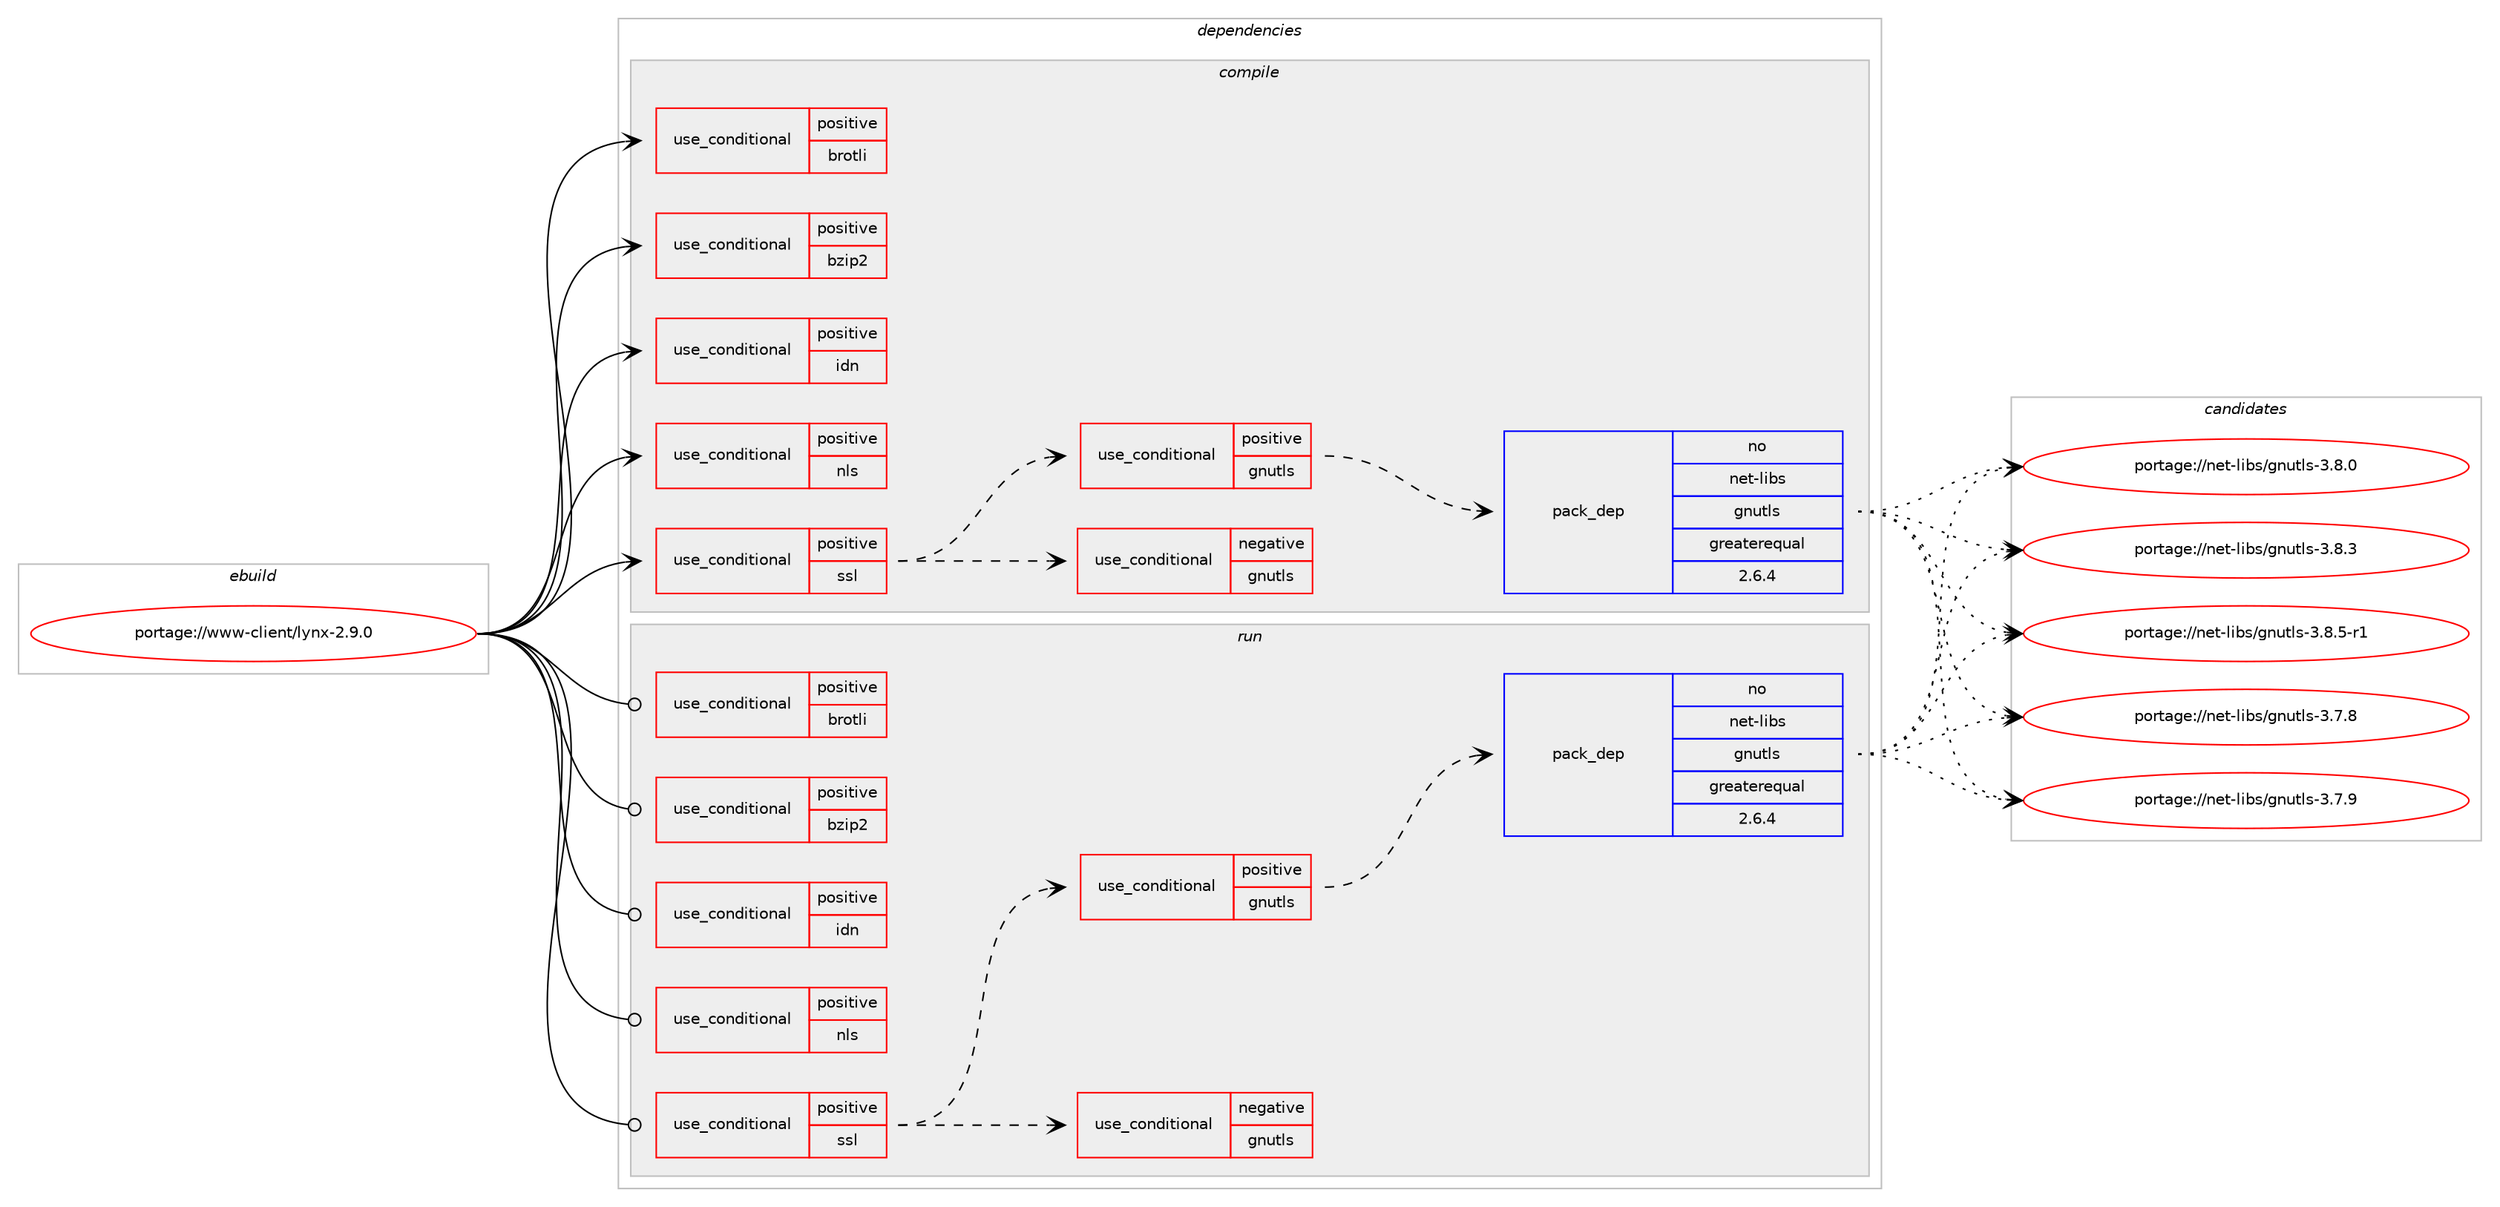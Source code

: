 digraph prolog {

# *************
# Graph options
# *************

newrank=true;
concentrate=true;
compound=true;
graph [rankdir=LR,fontname=Helvetica,fontsize=10,ranksep=1.5];#, ranksep=2.5, nodesep=0.2];
edge  [arrowhead=vee];
node  [fontname=Helvetica,fontsize=10];

# **********
# The ebuild
# **********

subgraph cluster_leftcol {
color=gray;
rank=same;
label=<<i>ebuild</i>>;
id [label="portage://www-client/lynx-2.9.0", color=red, width=4, href="../www-client/lynx-2.9.0.svg"];
}

# ****************
# The dependencies
# ****************

subgraph cluster_midcol {
color=gray;
label=<<i>dependencies</i>>;
subgraph cluster_compile {
fillcolor="#eeeeee";
style=filled;
label=<<i>compile</i>>;
subgraph cond922 {
dependency1709 [label=<<TABLE BORDER="0" CELLBORDER="1" CELLSPACING="0" CELLPADDING="4"><TR><TD ROWSPAN="3" CELLPADDING="10">use_conditional</TD></TR><TR><TD>positive</TD></TR><TR><TD>brotli</TD></TR></TABLE>>, shape=none, color=red];
# *** BEGIN UNKNOWN DEPENDENCY TYPE (TODO) ***
# dependency1709 -> package_dependency(portage://www-client/lynx-2.9.0,install,no,app-arch,brotli,none,[,,],any_same_slot,[])
# *** END UNKNOWN DEPENDENCY TYPE (TODO) ***

}
id:e -> dependency1709:w [weight=20,style="solid",arrowhead="vee"];
subgraph cond923 {
dependency1710 [label=<<TABLE BORDER="0" CELLBORDER="1" CELLSPACING="0" CELLPADDING="4"><TR><TD ROWSPAN="3" CELLPADDING="10">use_conditional</TD></TR><TR><TD>positive</TD></TR><TR><TD>bzip2</TD></TR></TABLE>>, shape=none, color=red];
# *** BEGIN UNKNOWN DEPENDENCY TYPE (TODO) ***
# dependency1710 -> package_dependency(portage://www-client/lynx-2.9.0,install,no,app-arch,bzip2,none,[,,],[],[])
# *** END UNKNOWN DEPENDENCY TYPE (TODO) ***

}
id:e -> dependency1710:w [weight=20,style="solid",arrowhead="vee"];
subgraph cond924 {
dependency1711 [label=<<TABLE BORDER="0" CELLBORDER="1" CELLSPACING="0" CELLPADDING="4"><TR><TD ROWSPAN="3" CELLPADDING="10">use_conditional</TD></TR><TR><TD>positive</TD></TR><TR><TD>idn</TD></TR></TABLE>>, shape=none, color=red];
# *** BEGIN UNKNOWN DEPENDENCY TYPE (TODO) ***
# dependency1711 -> package_dependency(portage://www-client/lynx-2.9.0,install,no,net-dns,libidn2,none,[,,],any_same_slot,[])
# *** END UNKNOWN DEPENDENCY TYPE (TODO) ***

}
id:e -> dependency1711:w [weight=20,style="solid",arrowhead="vee"];
subgraph cond925 {
dependency1712 [label=<<TABLE BORDER="0" CELLBORDER="1" CELLSPACING="0" CELLPADDING="4"><TR><TD ROWSPAN="3" CELLPADDING="10">use_conditional</TD></TR><TR><TD>positive</TD></TR><TR><TD>nls</TD></TR></TABLE>>, shape=none, color=red];
# *** BEGIN UNKNOWN DEPENDENCY TYPE (TODO) ***
# dependency1712 -> package_dependency(portage://www-client/lynx-2.9.0,install,no,virtual,libintl,none,[,,],[],[])
# *** END UNKNOWN DEPENDENCY TYPE (TODO) ***

}
id:e -> dependency1712:w [weight=20,style="solid",arrowhead="vee"];
subgraph cond926 {
dependency1713 [label=<<TABLE BORDER="0" CELLBORDER="1" CELLSPACING="0" CELLPADDING="4"><TR><TD ROWSPAN="3" CELLPADDING="10">use_conditional</TD></TR><TR><TD>positive</TD></TR><TR><TD>ssl</TD></TR></TABLE>>, shape=none, color=red];
subgraph cond927 {
dependency1714 [label=<<TABLE BORDER="0" CELLBORDER="1" CELLSPACING="0" CELLPADDING="4"><TR><TD ROWSPAN="3" CELLPADDING="10">use_conditional</TD></TR><TR><TD>negative</TD></TR><TR><TD>gnutls</TD></TR></TABLE>>, shape=none, color=red];
# *** BEGIN UNKNOWN DEPENDENCY TYPE (TODO) ***
# dependency1714 -> package_dependency(portage://www-client/lynx-2.9.0,install,no,dev-libs,openssl,none,[,,],any_same_slot,[])
# *** END UNKNOWN DEPENDENCY TYPE (TODO) ***

}
dependency1713:e -> dependency1714:w [weight=20,style="dashed",arrowhead="vee"];
subgraph cond928 {
dependency1715 [label=<<TABLE BORDER="0" CELLBORDER="1" CELLSPACING="0" CELLPADDING="4"><TR><TD ROWSPAN="3" CELLPADDING="10">use_conditional</TD></TR><TR><TD>positive</TD></TR><TR><TD>gnutls</TD></TR></TABLE>>, shape=none, color=red];
# *** BEGIN UNKNOWN DEPENDENCY TYPE (TODO) ***
# dependency1715 -> package_dependency(portage://www-client/lynx-2.9.0,install,no,dev-libs,libgcrypt,none,[,,],any_same_slot,[])
# *** END UNKNOWN DEPENDENCY TYPE (TODO) ***

subgraph pack711 {
dependency1716 [label=<<TABLE BORDER="0" CELLBORDER="1" CELLSPACING="0" CELLPADDING="4" WIDTH="220"><TR><TD ROWSPAN="6" CELLPADDING="30">pack_dep</TD></TR><TR><TD WIDTH="110">no</TD></TR><TR><TD>net-libs</TD></TR><TR><TD>gnutls</TD></TR><TR><TD>greaterequal</TD></TR><TR><TD>2.6.4</TD></TR></TABLE>>, shape=none, color=blue];
}
dependency1715:e -> dependency1716:w [weight=20,style="dashed",arrowhead="vee"];
}
dependency1713:e -> dependency1715:w [weight=20,style="dashed",arrowhead="vee"];
}
id:e -> dependency1713:w [weight=20,style="solid",arrowhead="vee"];
# *** BEGIN UNKNOWN DEPENDENCY TYPE (TODO) ***
# id -> package_dependency(portage://www-client/lynx-2.9.0,install,no,sys-libs,ncurses,none,[,,],any_same_slot,[use(enable(unicode),positive)])
# *** END UNKNOWN DEPENDENCY TYPE (TODO) ***

# *** BEGIN UNKNOWN DEPENDENCY TYPE (TODO) ***
# id -> package_dependency(portage://www-client/lynx-2.9.0,install,no,sys-libs,zlib,none,[,,],[],[])
# *** END UNKNOWN DEPENDENCY TYPE (TODO) ***

}
subgraph cluster_compileandrun {
fillcolor="#eeeeee";
style=filled;
label=<<i>compile and run</i>>;
}
subgraph cluster_run {
fillcolor="#eeeeee";
style=filled;
label=<<i>run</i>>;
subgraph cond929 {
dependency1717 [label=<<TABLE BORDER="0" CELLBORDER="1" CELLSPACING="0" CELLPADDING="4"><TR><TD ROWSPAN="3" CELLPADDING="10">use_conditional</TD></TR><TR><TD>positive</TD></TR><TR><TD>brotli</TD></TR></TABLE>>, shape=none, color=red];
# *** BEGIN UNKNOWN DEPENDENCY TYPE (TODO) ***
# dependency1717 -> package_dependency(portage://www-client/lynx-2.9.0,run,no,app-arch,brotli,none,[,,],any_same_slot,[])
# *** END UNKNOWN DEPENDENCY TYPE (TODO) ***

}
id:e -> dependency1717:w [weight=20,style="solid",arrowhead="odot"];
subgraph cond930 {
dependency1718 [label=<<TABLE BORDER="0" CELLBORDER="1" CELLSPACING="0" CELLPADDING="4"><TR><TD ROWSPAN="3" CELLPADDING="10">use_conditional</TD></TR><TR><TD>positive</TD></TR><TR><TD>bzip2</TD></TR></TABLE>>, shape=none, color=red];
# *** BEGIN UNKNOWN DEPENDENCY TYPE (TODO) ***
# dependency1718 -> package_dependency(portage://www-client/lynx-2.9.0,run,no,app-arch,bzip2,none,[,,],[],[])
# *** END UNKNOWN DEPENDENCY TYPE (TODO) ***

}
id:e -> dependency1718:w [weight=20,style="solid",arrowhead="odot"];
subgraph cond931 {
dependency1719 [label=<<TABLE BORDER="0" CELLBORDER="1" CELLSPACING="0" CELLPADDING="4"><TR><TD ROWSPAN="3" CELLPADDING="10">use_conditional</TD></TR><TR><TD>positive</TD></TR><TR><TD>idn</TD></TR></TABLE>>, shape=none, color=red];
# *** BEGIN UNKNOWN DEPENDENCY TYPE (TODO) ***
# dependency1719 -> package_dependency(portage://www-client/lynx-2.9.0,run,no,net-dns,libidn2,none,[,,],any_same_slot,[])
# *** END UNKNOWN DEPENDENCY TYPE (TODO) ***

}
id:e -> dependency1719:w [weight=20,style="solid",arrowhead="odot"];
subgraph cond932 {
dependency1720 [label=<<TABLE BORDER="0" CELLBORDER="1" CELLSPACING="0" CELLPADDING="4"><TR><TD ROWSPAN="3" CELLPADDING="10">use_conditional</TD></TR><TR><TD>positive</TD></TR><TR><TD>nls</TD></TR></TABLE>>, shape=none, color=red];
# *** BEGIN UNKNOWN DEPENDENCY TYPE (TODO) ***
# dependency1720 -> package_dependency(portage://www-client/lynx-2.9.0,run,no,virtual,libintl,none,[,,],[],[])
# *** END UNKNOWN DEPENDENCY TYPE (TODO) ***

}
id:e -> dependency1720:w [weight=20,style="solid",arrowhead="odot"];
subgraph cond933 {
dependency1721 [label=<<TABLE BORDER="0" CELLBORDER="1" CELLSPACING="0" CELLPADDING="4"><TR><TD ROWSPAN="3" CELLPADDING="10">use_conditional</TD></TR><TR><TD>positive</TD></TR><TR><TD>ssl</TD></TR></TABLE>>, shape=none, color=red];
subgraph cond934 {
dependency1722 [label=<<TABLE BORDER="0" CELLBORDER="1" CELLSPACING="0" CELLPADDING="4"><TR><TD ROWSPAN="3" CELLPADDING="10">use_conditional</TD></TR><TR><TD>negative</TD></TR><TR><TD>gnutls</TD></TR></TABLE>>, shape=none, color=red];
# *** BEGIN UNKNOWN DEPENDENCY TYPE (TODO) ***
# dependency1722 -> package_dependency(portage://www-client/lynx-2.9.0,run,no,dev-libs,openssl,none,[,,],any_same_slot,[])
# *** END UNKNOWN DEPENDENCY TYPE (TODO) ***

}
dependency1721:e -> dependency1722:w [weight=20,style="dashed",arrowhead="vee"];
subgraph cond935 {
dependency1723 [label=<<TABLE BORDER="0" CELLBORDER="1" CELLSPACING="0" CELLPADDING="4"><TR><TD ROWSPAN="3" CELLPADDING="10">use_conditional</TD></TR><TR><TD>positive</TD></TR><TR><TD>gnutls</TD></TR></TABLE>>, shape=none, color=red];
# *** BEGIN UNKNOWN DEPENDENCY TYPE (TODO) ***
# dependency1723 -> package_dependency(portage://www-client/lynx-2.9.0,run,no,dev-libs,libgcrypt,none,[,,],any_same_slot,[])
# *** END UNKNOWN DEPENDENCY TYPE (TODO) ***

subgraph pack712 {
dependency1724 [label=<<TABLE BORDER="0" CELLBORDER="1" CELLSPACING="0" CELLPADDING="4" WIDTH="220"><TR><TD ROWSPAN="6" CELLPADDING="30">pack_dep</TD></TR><TR><TD WIDTH="110">no</TD></TR><TR><TD>net-libs</TD></TR><TR><TD>gnutls</TD></TR><TR><TD>greaterequal</TD></TR><TR><TD>2.6.4</TD></TR></TABLE>>, shape=none, color=blue];
}
dependency1723:e -> dependency1724:w [weight=20,style="dashed",arrowhead="vee"];
}
dependency1721:e -> dependency1723:w [weight=20,style="dashed",arrowhead="vee"];
}
id:e -> dependency1721:w [weight=20,style="solid",arrowhead="odot"];
# *** BEGIN UNKNOWN DEPENDENCY TYPE (TODO) ***
# id -> package_dependency(portage://www-client/lynx-2.9.0,run,no,sys-libs,ncurses,none,[,,],any_same_slot,[use(enable(unicode),positive)])
# *** END UNKNOWN DEPENDENCY TYPE (TODO) ***

# *** BEGIN UNKNOWN DEPENDENCY TYPE (TODO) ***
# id -> package_dependency(portage://www-client/lynx-2.9.0,run,no,sys-libs,zlib,none,[,,],[],[])
# *** END UNKNOWN DEPENDENCY TYPE (TODO) ***

}
}

# **************
# The candidates
# **************

subgraph cluster_choices {
rank=same;
color=gray;
label=<<i>candidates</i>>;

subgraph choice711 {
color=black;
nodesep=1;
choice110101116451081059811547103110117116108115455146554656 [label="portage://net-libs/gnutls-3.7.8", color=red, width=4,href="../net-libs/gnutls-3.7.8.svg"];
choice110101116451081059811547103110117116108115455146554657 [label="portage://net-libs/gnutls-3.7.9", color=red, width=4,href="../net-libs/gnutls-3.7.9.svg"];
choice110101116451081059811547103110117116108115455146564648 [label="portage://net-libs/gnutls-3.8.0", color=red, width=4,href="../net-libs/gnutls-3.8.0.svg"];
choice110101116451081059811547103110117116108115455146564651 [label="portage://net-libs/gnutls-3.8.3", color=red, width=4,href="../net-libs/gnutls-3.8.3.svg"];
choice1101011164510810598115471031101171161081154551465646534511449 [label="portage://net-libs/gnutls-3.8.5-r1", color=red, width=4,href="../net-libs/gnutls-3.8.5-r1.svg"];
dependency1716:e -> choice110101116451081059811547103110117116108115455146554656:w [style=dotted,weight="100"];
dependency1716:e -> choice110101116451081059811547103110117116108115455146554657:w [style=dotted,weight="100"];
dependency1716:e -> choice110101116451081059811547103110117116108115455146564648:w [style=dotted,weight="100"];
dependency1716:e -> choice110101116451081059811547103110117116108115455146564651:w [style=dotted,weight="100"];
dependency1716:e -> choice1101011164510810598115471031101171161081154551465646534511449:w [style=dotted,weight="100"];
}
subgraph choice712 {
color=black;
nodesep=1;
choice110101116451081059811547103110117116108115455146554656 [label="portage://net-libs/gnutls-3.7.8", color=red, width=4,href="../net-libs/gnutls-3.7.8.svg"];
choice110101116451081059811547103110117116108115455146554657 [label="portage://net-libs/gnutls-3.7.9", color=red, width=4,href="../net-libs/gnutls-3.7.9.svg"];
choice110101116451081059811547103110117116108115455146564648 [label="portage://net-libs/gnutls-3.8.0", color=red, width=4,href="../net-libs/gnutls-3.8.0.svg"];
choice110101116451081059811547103110117116108115455146564651 [label="portage://net-libs/gnutls-3.8.3", color=red, width=4,href="../net-libs/gnutls-3.8.3.svg"];
choice1101011164510810598115471031101171161081154551465646534511449 [label="portage://net-libs/gnutls-3.8.5-r1", color=red, width=4,href="../net-libs/gnutls-3.8.5-r1.svg"];
dependency1724:e -> choice110101116451081059811547103110117116108115455146554656:w [style=dotted,weight="100"];
dependency1724:e -> choice110101116451081059811547103110117116108115455146554657:w [style=dotted,weight="100"];
dependency1724:e -> choice110101116451081059811547103110117116108115455146564648:w [style=dotted,weight="100"];
dependency1724:e -> choice110101116451081059811547103110117116108115455146564651:w [style=dotted,weight="100"];
dependency1724:e -> choice1101011164510810598115471031101171161081154551465646534511449:w [style=dotted,weight="100"];
}
}

}
